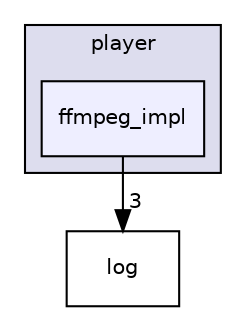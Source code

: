 digraph "player/ffmpeg_impl" {
  compound=true
  node [ fontsize="10", fontname="Helvetica"];
  edge [ labelfontsize="10", labelfontname="Helvetica"];
  subgraph clusterdir_3b074aa1fb7c678b58edd665e78bf2f6 {
    graph [ bgcolor="#ddddee", pencolor="black", label="player" fontname="Helvetica", fontsize="10", URL="dir_3b074aa1fb7c678b58edd665e78bf2f6.html"]
  dir_af1a2b3c8ac49cfed234497e8f21735c [shape=box, label="ffmpeg_impl", style="filled", fillcolor="#eeeeff", pencolor="black", URL="dir_af1a2b3c8ac49cfed234497e8f21735c.html"];
  }
  dir_9381a7bbd03577d6d8720c7f35c94ffa [shape=box label="log" URL="dir_9381a7bbd03577d6d8720c7f35c94ffa.html"];
  dir_af1a2b3c8ac49cfed234497e8f21735c->dir_9381a7bbd03577d6d8720c7f35c94ffa [headlabel="3", labeldistance=1.5 headhref="dir_000005_000003.html"];
}
